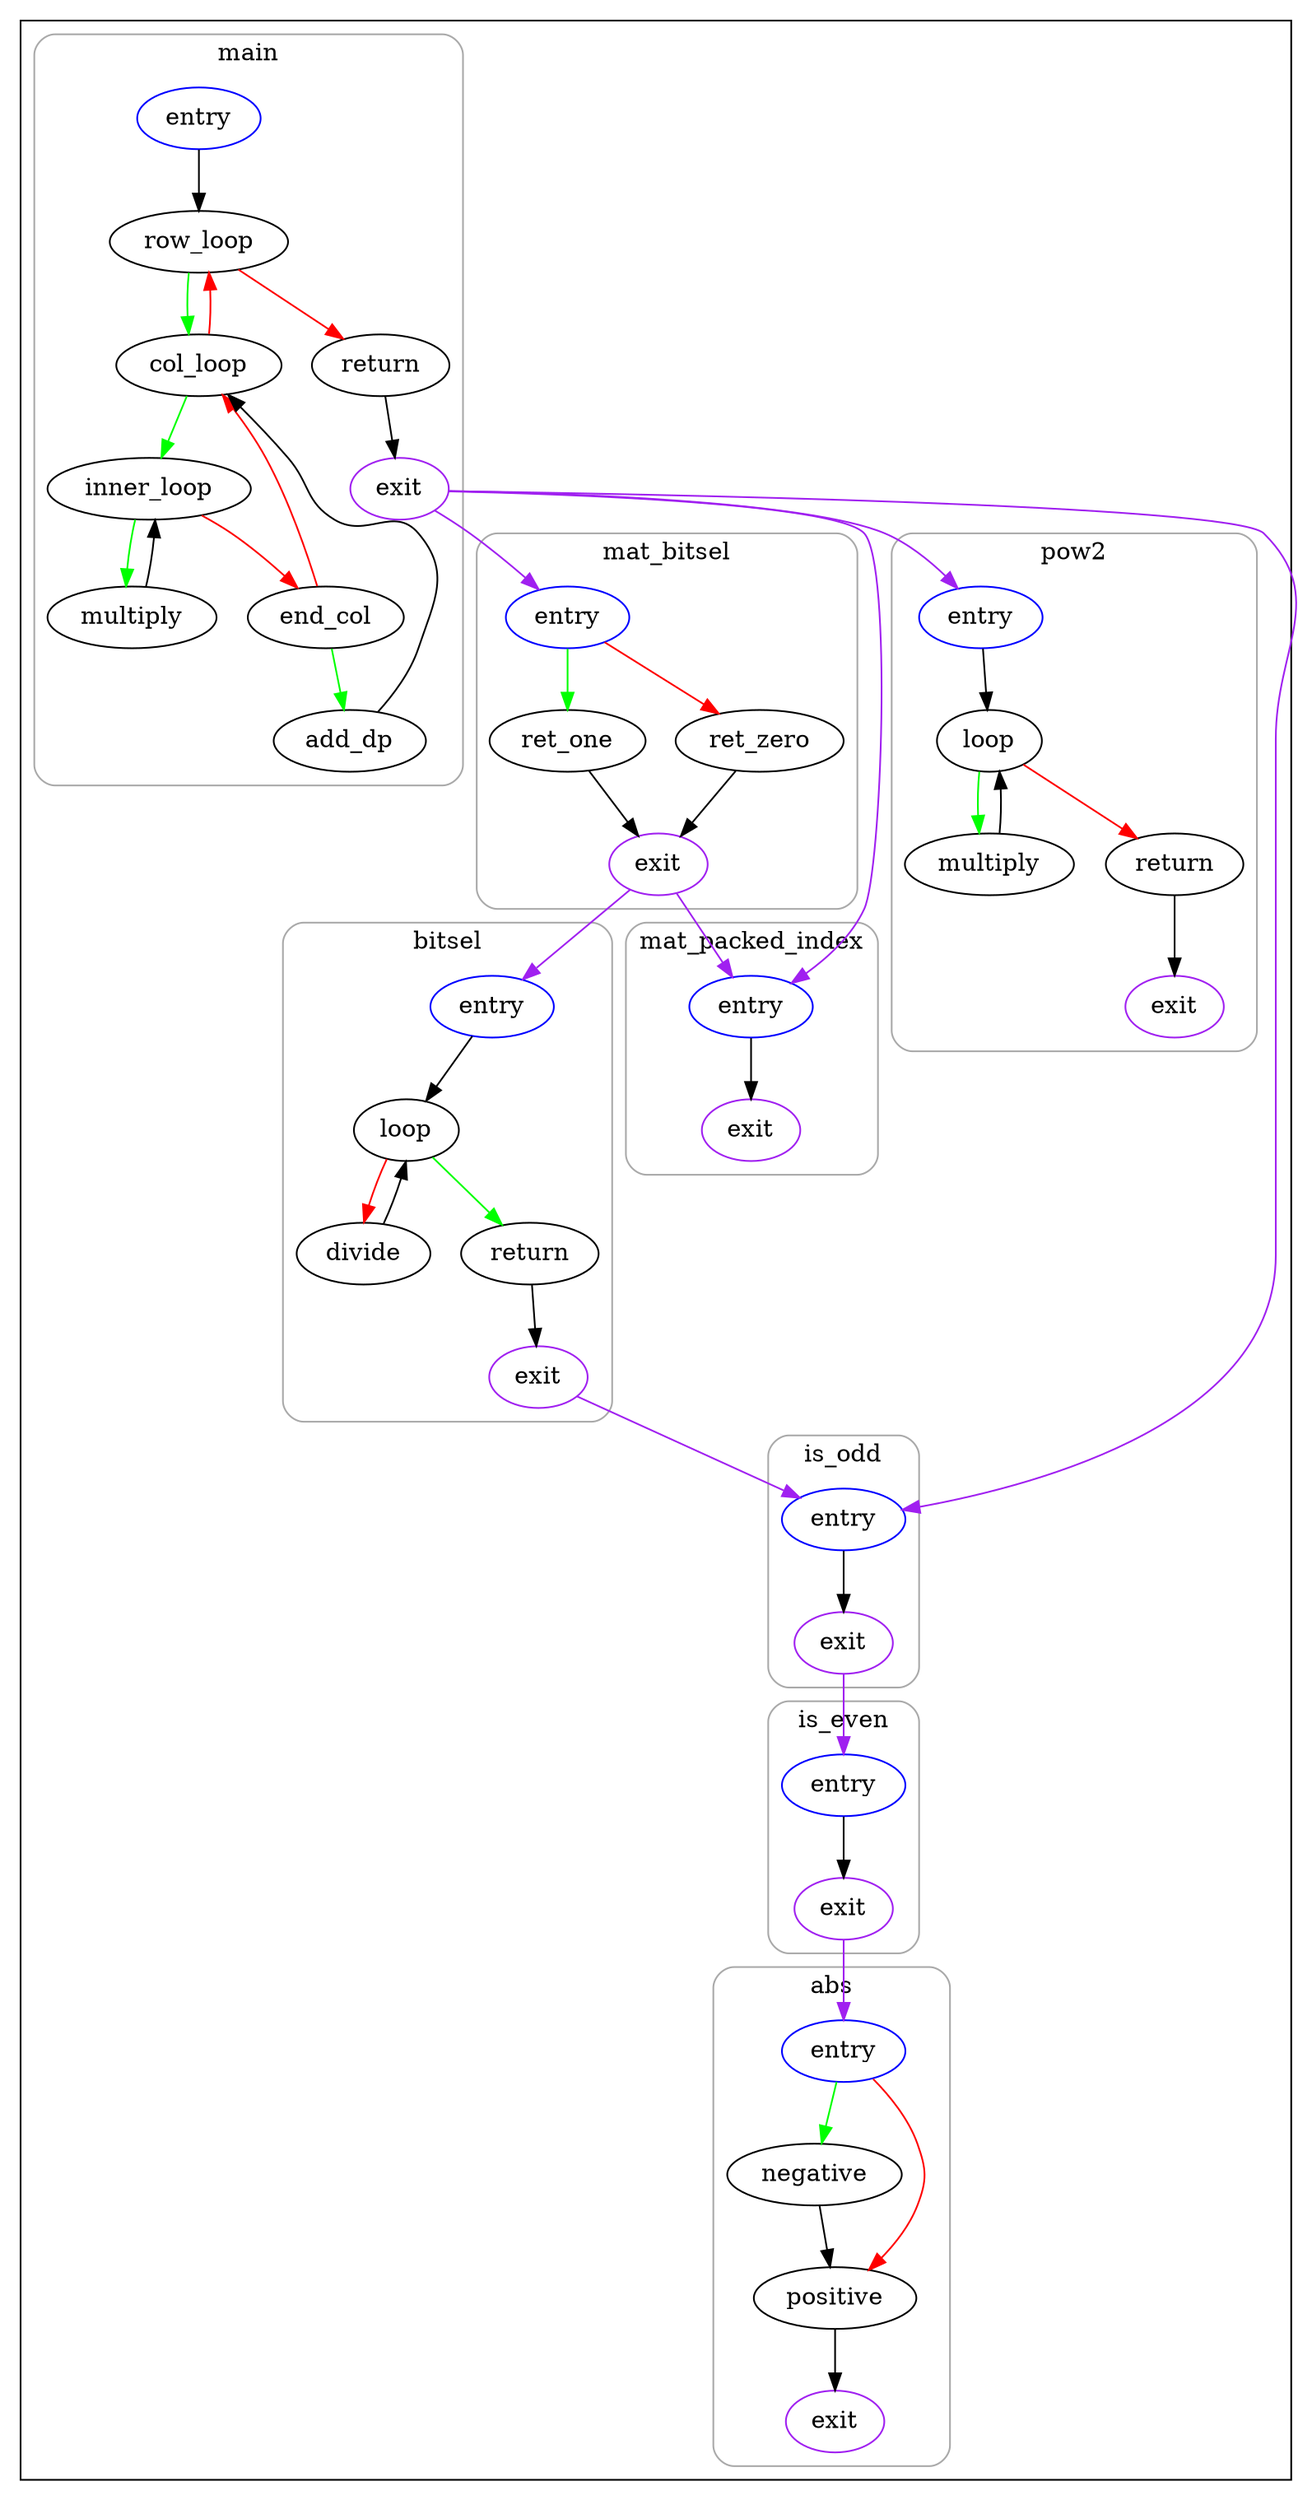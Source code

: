 strict digraph G {
  compound=true
  subgraph cluster_0 {
    subgraph cluster_0_0 {
      label="main"
      color=darkgray
      style=rounded
      fillcolor=lightgray
      cluster_0_0_0[label="entry",shape=oval,color=blue,rank=source]
      cluster_0_0_1[label="row_loop",shape=oval]
      cluster_0_0_2[label="col_loop",shape=oval]
      cluster_0_0_3[label="inner_loop",shape=oval]
      cluster_0_0_4[label="multiply",shape=oval]
      cluster_0_0_5[label="end_col",shape=oval]
      cluster_0_0_6[label="add_dp",shape=oval]
      cluster_0_0_7[label="return",shape=oval]
      cluster_0_0_exit[label=exit,color=purple,rank=sink]
      cluster_0_0_0 -> cluster_0_0_1
      cluster_0_0_1 -> cluster_0_0_2 [color=green]
      cluster_0_0_1 -> cluster_0_0_7 [color=red]
      cluster_0_0_2 -> cluster_0_0_3 [color=green]
      cluster_0_0_2 -> cluster_0_0_1 [color=red]
      cluster_0_0_3 -> cluster_0_0_4 [color=green]
      cluster_0_0_3 -> cluster_0_0_5 [color=red]
      cluster_0_0_4 -> cluster_0_0_3
      cluster_0_0_5 -> cluster_0_0_6 [color=green]
      cluster_0_0_5 -> cluster_0_0_2 [color=red]
      cluster_0_0_6 -> cluster_0_0_2
      cluster_0_0_7 -> cluster_0_0_exit [color=black]
    }
    subgraph cluster_0_1 {
      label="mat_bitsel"
      color=darkgray
      style=rounded
      fillcolor=lightgray
      cluster_0_1_0[label="entry",shape=oval,color=blue,rank=source]
      cluster_0_1_1[label="ret_one",shape=oval]
      cluster_0_1_2[label="ret_zero",shape=oval]
      cluster_0_1_exit[label=exit,color=purple,rank=sink]
      cluster_0_1_0 -> cluster_0_1_1 [color=green]
      cluster_0_1_0 -> cluster_0_1_2 [color=red]
      cluster_0_1_1 -> cluster_0_1_exit [color=black]
      cluster_0_1_2 -> cluster_0_1_exit [color=black]
    }
    subgraph cluster_0_2 {
      label="mat_packed_index"
      color=darkgray
      style=rounded
      fillcolor=lightgray
      cluster_0_2_0[label="entry",shape=oval,color=blue,rank=source]
      cluster_0_2_exit[label=exit,color=purple,rank=sink]
      cluster_0_2_0 -> cluster_0_2_exit [color=black]
    }
    subgraph cluster_0_3 {
      label="pow2"
      color=darkgray
      style=rounded
      fillcolor=lightgray
      cluster_0_3_0[label="entry",shape=oval,color=blue,rank=source]
      cluster_0_3_1[label="loop",shape=oval]
      cluster_0_3_2[label="multiply",shape=oval]
      cluster_0_3_3[label="return",shape=oval]
      cluster_0_3_exit[label=exit,color=purple,rank=sink]
      cluster_0_3_0 -> cluster_0_3_1
      cluster_0_3_1 -> cluster_0_3_2 [color=green]
      cluster_0_3_1 -> cluster_0_3_3 [color=red]
      cluster_0_3_2 -> cluster_0_3_1
      cluster_0_3_3 -> cluster_0_3_exit [color=black]
    }
    subgraph cluster_0_4 {
      label="bitsel"
      color=darkgray
      style=rounded
      fillcolor=lightgray
      cluster_0_4_0[label="entry",shape=oval,color=blue,rank=source]
      cluster_0_4_1[label="loop",shape=oval]
      cluster_0_4_2[label="divide",shape=oval]
      cluster_0_4_3[label="return",shape=oval]
      cluster_0_4_exit[label=exit,color=purple,rank=sink]
      cluster_0_4_0 -> cluster_0_4_1
      cluster_0_4_1 -> cluster_0_4_3 [color=green]
      cluster_0_4_1 -> cluster_0_4_2 [color=red]
      cluster_0_4_2 -> cluster_0_4_1
      cluster_0_4_3 -> cluster_0_4_exit [color=black]
    }
    subgraph cluster_0_5 {
      label="abs"
      color=darkgray
      style=rounded
      fillcolor=lightgray
      cluster_0_5_0[label="entry",shape=oval,color=blue,rank=source]
      cluster_0_5_1[label="negative",shape=oval]
      cluster_0_5_2[label="positive",shape=oval]
      cluster_0_5_exit[label=exit,color=purple,rank=sink]
      cluster_0_5_0 -> cluster_0_5_1 [color=green]
      cluster_0_5_0 -> cluster_0_5_2 [color=red]
      cluster_0_5_1 -> cluster_0_5_2
      cluster_0_5_2 -> cluster_0_5_exit [color=black]
    }
    subgraph cluster_0_6 {
      label="is_even"
      color=darkgray
      style=rounded
      fillcolor=lightgray
      cluster_0_6_0[label="entry",shape=oval,color=blue,rank=source]
      cluster_0_6_exit[label=exit,color=purple,rank=sink]
      cluster_0_6_0 -> cluster_0_6_exit [color=black]
    }
    subgraph cluster_0_7 {
      label="is_odd"
      color=darkgray
      style=rounded
      fillcolor=lightgray
      cluster_0_7_0[label="entry",shape=oval,color=blue,rank=source]
      cluster_0_7_exit[label=exit,color=purple,rank=sink]
      cluster_0_7_0 -> cluster_0_7_exit [color=black]
    }
    cluster_0_0_exit -> cluster_0_1_0 [color=purple]
    cluster_0_0_exit -> cluster_0_7_0 [color=purple]
    cluster_0_0_exit -> cluster_0_2_0 [color=purple]
    cluster_0_0_exit -> cluster_0_3_0 [color=purple]
    cluster_0_1_exit -> cluster_0_2_0 [color=purple]
    cluster_0_1_exit -> cluster_0_4_0 [color=purple]
    cluster_0_4_exit -> cluster_0_7_0 [color=purple]
    cluster_0_6_exit -> cluster_0_5_0 [color=purple]
    cluster_0_7_exit -> cluster_0_6_0 [color=purple]
  }
}
